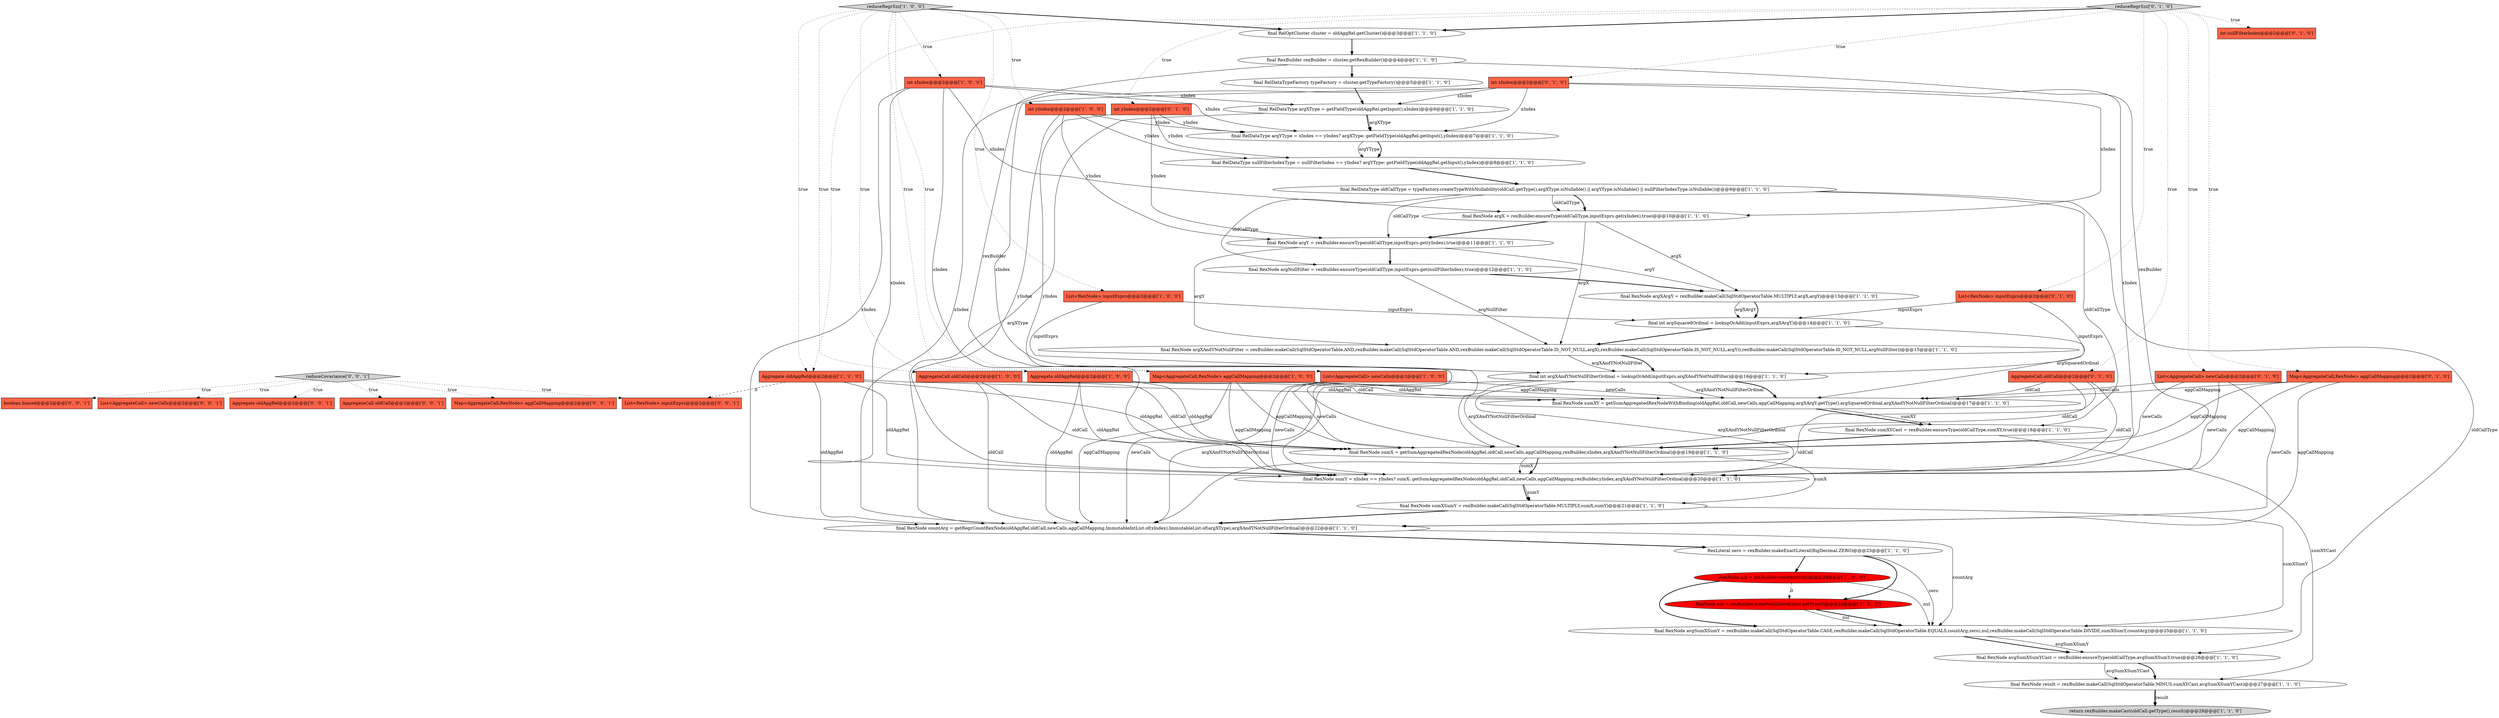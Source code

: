 digraph {
48 [style = filled, label = "Aggregate oldAggRel@@@2@@@['0', '0', '1']", fillcolor = tomato, shape = box image = "AAA0AAABBB3BBB"];
12 [style = filled, label = "final RexNode sumXY = getSumAggregatedRexNodeWithBinding(oldAggRel,oldCall,newCalls,aggCallMapping,argXArgY.getType(),argSquaredOrdinal,argXAndYNotNullFilterOrdinal)@@@17@@@['1', '1', '0']", fillcolor = white, shape = ellipse image = "AAA0AAABBB1BBB"];
24 [style = filled, label = "List<AggregateCall> newCalls@@@2@@@['1', '0', '0']", fillcolor = tomato, shape = box image = "AAA0AAABBB1BBB"];
33 [style = filled, label = "RexNode nul = rexBuilder.constantNull()@@@24@@@['1', '0', '0']", fillcolor = red, shape = ellipse image = "AAA1AAABBB1BBB"];
44 [style = filled, label = "AggregateCall oldCall@@@2@@@['0', '0', '1']", fillcolor = tomato, shape = box image = "AAA0AAABBB3BBB"];
25 [style = filled, label = "final RexNode countArg = getRegrCountRexNode(oldAggRel,oldCall,newCalls,aggCallMapping,ImmutableIntList.of(xIndex),ImmutableList.of(argXType),argXAndYNotNullFilterOrdinal)@@@22@@@['1', '1', '0']", fillcolor = white, shape = ellipse image = "AAA0AAABBB1BBB"];
34 [style = filled, label = "final RexNode result = rexBuilder.makeCall(SqlStdOperatorTable.MINUS,sumXYCast,avgSumXSumYCast)@@@27@@@['1', '1', '0']", fillcolor = white, shape = ellipse image = "AAA0AAABBB1BBB"];
35 [style = filled, label = "List<RexNode> inputExprs@@@2@@@['0', '1', '0']", fillcolor = tomato, shape = box image = "AAA0AAABBB2BBB"];
23 [style = filled, label = "final RexNode argXArgY = rexBuilder.makeCall(SqlStdOperatorTable.MULTIPLY,argX,argY)@@@13@@@['1', '1', '0']", fillcolor = white, shape = ellipse image = "AAA0AAABBB1BBB"];
29 [style = filled, label = "Map<AggregateCall,RexNode> aggCallMapping@@@2@@@['1', '0', '0']", fillcolor = tomato, shape = box image = "AAA0AAABBB1BBB"];
21 [style = filled, label = "final RelDataType argXType = getFieldType(oldAggRel.getInput(),xIndex)@@@6@@@['1', '1', '0']", fillcolor = white, shape = ellipse image = "AAA0AAABBB1BBB"];
43 [style = filled, label = "int yIndex@@@2@@@['0', '1', '0']", fillcolor = tomato, shape = box image = "AAA0AAABBB2BBB"];
47 [style = filled, label = "boolean biased@@@2@@@['0', '0', '1']", fillcolor = tomato, shape = box image = "AAA0AAABBB3BBB"];
20 [style = filled, label = "return rexBuilder.makeCast(oldCall.getType(),result)@@@28@@@['1', '1', '0']", fillcolor = lightgray, shape = ellipse image = "AAA0AAABBB1BBB"];
36 [style = filled, label = "AggregateCall oldCall@@@2@@@['0', '1', '0']", fillcolor = tomato, shape = box image = "AAA0AAABBB2BBB"];
6 [style = filled, label = "final RexNode avgSumXSumYCast = rexBuilder.ensureType(oldCallType,avgSumXSumY,true)@@@26@@@['1', '1', '0']", fillcolor = white, shape = ellipse image = "AAA0AAABBB1BBB"];
30 [style = filled, label = "Aggregate oldAggRel@@@2@@@['1', '0', '0']", fillcolor = tomato, shape = box image = "AAA0AAABBB1BBB"];
3 [style = filled, label = "final RexNode argX = rexBuilder.ensureType(oldCallType,inputExprs.get(xIndex),true)@@@10@@@['1', '1', '0']", fillcolor = white, shape = ellipse image = "AAA0AAABBB1BBB"];
10 [style = filled, label = "final RelDataType nullFilterIndexType = nullFilterIndex == yIndex? argYType: getFieldType(oldAggRel.getInput(),yIndex)@@@8@@@['1', '1', '0']", fillcolor = white, shape = ellipse image = "AAA0AAABBB1BBB"];
15 [style = filled, label = "final RelDataTypeFactory typeFactory = cluster.getTypeFactory()@@@5@@@['1', '1', '0']", fillcolor = white, shape = ellipse image = "AAA0AAABBB1BBB"];
39 [style = filled, label = "int xIndex@@@2@@@['0', '1', '0']", fillcolor = tomato, shape = box image = "AAA0AAABBB2BBB"];
41 [style = filled, label = "int nullFilterIndex@@@2@@@['0', '1', '0']", fillcolor = tomato, shape = box image = "AAA0AAABBB2BBB"];
1 [style = filled, label = "RexLiteral zero = rexBuilder.makeExactLiteral(BigDecimal.ZERO)@@@23@@@['1', '1', '0']", fillcolor = white, shape = ellipse image = "AAA0AAABBB1BBB"];
31 [style = filled, label = "final RexNode argNullFilter = rexBuilder.ensureType(oldCallType,inputExprs.get(nullFilterIndex),true)@@@12@@@['1', '1', '0']", fillcolor = white, shape = ellipse image = "AAA0AAABBB1BBB"];
38 [style = filled, label = "reduceRegrSzz['0', '1', '0']", fillcolor = lightgray, shape = diamond image = "AAA0AAABBB2BBB"];
2 [style = filled, label = "AggregateCall oldCall@@@2@@@['1', '0', '0']", fillcolor = tomato, shape = box image = "AAA0AAABBB1BBB"];
18 [style = filled, label = "final RexNode sumY = xIndex == yIndex? sumX: getSumAggregatedRexNode(oldAggRel,oldCall,newCalls,aggCallMapping,rexBuilder,yIndex,argXAndYNotNullFilterOrdinal)@@@20@@@['1', '1', '0']", fillcolor = white, shape = ellipse image = "AAA0AAABBB1BBB"];
28 [style = filled, label = "final RexNode sumX = getSumAggregatedRexNode(oldAggRel,oldCall,newCalls,aggCallMapping,rexBuilder,xIndex,argXAndYNotNullFilterOrdinal)@@@19@@@['1', '1', '0']", fillcolor = white, shape = ellipse image = "AAA0AAABBB1BBB"];
8 [style = filled, label = "final int argXAndYNotNullFilterOrdinal = lookupOrAdd(inputExprs,argXAndYNotNullFilter)@@@16@@@['1', '1', '0']", fillcolor = white, shape = ellipse image = "AAA0AAABBB1BBB"];
0 [style = filled, label = "final int argSquaredOrdinal = lookupOrAdd(inputExprs,argXArgY)@@@14@@@['1', '1', '0']", fillcolor = white, shape = ellipse image = "AAA0AAABBB1BBB"];
27 [style = filled, label = "reduceRegrSzz['1', '0', '0']", fillcolor = lightgray, shape = diamond image = "AAA0AAABBB1BBB"];
46 [style = filled, label = "List<AggregateCall> newCalls@@@2@@@['0', '0', '1']", fillcolor = tomato, shape = box image = "AAA0AAABBB3BBB"];
17 [style = filled, label = "final RexNode sumXSumY = rexBuilder.makeCall(SqlStdOperatorTable.MULTIPLY,sumX,sumY)@@@21@@@['1', '1', '0']", fillcolor = white, shape = ellipse image = "AAA0AAABBB1BBB"];
50 [style = filled, label = "List<RexNode> inputExprs@@@2@@@['0', '0', '1']", fillcolor = tomato, shape = box image = "AAA0AAABBB3BBB"];
32 [style = filled, label = "Aggregate oldAggRel@@@2@@@['1', '1', '0']", fillcolor = tomato, shape = box image = "AAA0AAABBB1BBB"];
26 [style = filled, label = "final RelDataType argYType = xIndex == yIndex? argXType: getFieldType(oldAggRel.getInput(),yIndex)@@@7@@@['1', '1', '0']", fillcolor = white, shape = ellipse image = "AAA0AAABBB1BBB"];
22 [style = filled, label = "final RexBuilder rexBuilder = cluster.getRexBuilder()@@@4@@@['1', '1', '0']", fillcolor = white, shape = ellipse image = "AAA0AAABBB1BBB"];
14 [style = filled, label = "final RexNode sumXYCast = rexBuilder.ensureType(oldCallType,sumXY,true)@@@18@@@['1', '1', '0']", fillcolor = white, shape = ellipse image = "AAA0AAABBB1BBB"];
16 [style = filled, label = "final RexNode argY = rexBuilder.ensureType(oldCallType,inputExprs.get(yIndex),true)@@@11@@@['1', '1', '0']", fillcolor = white, shape = ellipse image = "AAA0AAABBB1BBB"];
7 [style = filled, label = "int yIndex@@@2@@@['1', '0', '0']", fillcolor = tomato, shape = box image = "AAA0AAABBB1BBB"];
45 [style = filled, label = "reduceCovariance['0', '0', '1']", fillcolor = lightgray, shape = diamond image = "AAA0AAABBB3BBB"];
11 [style = filled, label = "final RelOptCluster cluster = oldAggRel.getCluster()@@@3@@@['1', '1', '0']", fillcolor = white, shape = ellipse image = "AAA0AAABBB1BBB"];
5 [style = filled, label = "final RexNode avgSumXSumY = rexBuilder.makeCall(SqlStdOperatorTable.CASE,rexBuilder.makeCall(SqlStdOperatorTable.EQUALS,countArg,zero),nul,rexBuilder.makeCall(SqlStdOperatorTable.DIVIDE,sumXSumY,countArg))@@@25@@@['1', '1', '0']", fillcolor = white, shape = ellipse image = "AAA0AAABBB1BBB"];
37 [style = filled, label = "RexNode nul = rexBuilder.makeNullLiteral(zero.getType())@@@24@@@['0', '1', '0']", fillcolor = red, shape = ellipse image = "AAA1AAABBB2BBB"];
42 [style = filled, label = "List<AggregateCall> newCalls@@@2@@@['0', '1', '0']", fillcolor = tomato, shape = box image = "AAA0AAABBB2BBB"];
4 [style = filled, label = "final RelDataType oldCallType = typeFactory.createTypeWithNullability(oldCall.getType(),argXType.isNullable() || argYType.isNullable() || nullFilterIndexType.isNullable())@@@9@@@['1', '1', '0']", fillcolor = white, shape = ellipse image = "AAA0AAABBB1BBB"];
19 [style = filled, label = "int xIndex@@@2@@@['1', '0', '0']", fillcolor = tomato, shape = box image = "AAA0AAABBB1BBB"];
40 [style = filled, label = "Map<AggregateCall,RexNode> aggCallMapping@@@2@@@['0', '1', '0']", fillcolor = tomato, shape = box image = "AAA0AAABBB2BBB"];
49 [style = filled, label = "Map<AggregateCall,RexNode> aggCallMapping@@@2@@@['0', '0', '1']", fillcolor = tomato, shape = box image = "AAA0AAABBB3BBB"];
13 [style = filled, label = "final RexNode argXAndYNotNullFilter = rexBuilder.makeCall(SqlStdOperatorTable.AND,rexBuilder.makeCall(SqlStdOperatorTable.AND,rexBuilder.makeCall(SqlStdOperatorTable.IS_NOT_NULL,argX),rexBuilder.makeCall(SqlStdOperatorTable.IS_NOT_NULL,argY)),rexBuilder.makeCall(SqlStdOperatorTable.IS_NOT_NULL,argNullFilter))@@@15@@@['1', '1', '0']", fillcolor = white, shape = ellipse image = "AAA0AAABBB1BBB"];
9 [style = filled, label = "List<RexNode> inputExprs@@@2@@@['1', '0', '0']", fillcolor = tomato, shape = box image = "AAA0AAABBB1BBB"];
17->25 [style = bold, label=""];
27->32 [style = dotted, label="true"];
1->5 [style = solid, label="zero"];
25->1 [style = bold, label=""];
22->15 [style = bold, label=""];
43->18 [style = solid, label="yIndex"];
34->20 [style = bold, label=""];
0->13 [style = bold, label=""];
26->10 [style = bold, label=""];
15->21 [style = bold, label=""];
38->41 [style = dotted, label="true"];
29->12 [style = solid, label="aggCallMapping"];
38->39 [style = dotted, label="true"];
30->12 [style = solid, label="oldAggRel"];
24->12 [style = solid, label="newCalls"];
19->3 [style = solid, label="xIndex"];
24->25 [style = solid, label="newCalls"];
14->28 [style = bold, label=""];
27->2 [style = dotted, label="true"];
16->23 [style = solid, label="argY"];
3->16 [style = bold, label=""];
27->19 [style = dotted, label="true"];
22->28 [style = solid, label="rexBuilder"];
32->25 [style = solid, label="oldAggRel"];
40->18 [style = solid, label="aggCallMapping"];
19->21 [style = solid, label="xIndex"];
39->26 [style = solid, label="xIndex"];
37->5 [style = bold, label=""];
21->26 [style = bold, label=""];
18->17 [style = solid, label="sumY"];
1->33 [style = bold, label=""];
33->37 [style = dashed, label="0"];
0->12 [style = solid, label="argSquaredOrdinal"];
5->6 [style = solid, label="avgSumXSumY"];
8->12 [style = solid, label="argXAndYNotNullFilterOrdinal"];
27->9 [style = dotted, label="true"];
28->17 [style = solid, label="sumX"];
21->26 [style = solid, label="argXType"];
40->28 [style = solid, label="aggCallMapping"];
2->25 [style = solid, label="oldCall"];
38->40 [style = dotted, label="true"];
9->8 [style = solid, label="inputExprs"];
19->28 [style = solid, label="xIndex"];
7->16 [style = solid, label="yIndex"];
29->25 [style = solid, label="aggCallMapping"];
4->3 [style = bold, label=""];
19->25 [style = solid, label="xIndex"];
28->18 [style = bold, label=""];
38->11 [style = bold, label=""];
8->25 [style = solid, label="argXAndYNotNullFilterOrdinal"];
28->18 [style = solid, label="sumX"];
43->16 [style = solid, label="yIndex"];
8->18 [style = solid, label="argXAndYNotNullFilterOrdinal"];
27->24 [style = dotted, label="true"];
45->44 [style = dotted, label="true"];
32->12 [style = solid, label="oldAggRel"];
19->26 [style = solid, label="xIndex"];
14->34 [style = solid, label="sumXYCast"];
45->50 [style = dotted, label="true"];
24->18 [style = solid, label="newCalls"];
35->8 [style = solid, label="inputExprs"];
45->49 [style = dotted, label="true"];
2->12 [style = solid, label="oldCall"];
29->28 [style = solid, label="aggCallMapping"];
45->48 [style = dotted, label="true"];
30->25 [style = solid, label="oldAggRel"];
17->5 [style = solid, label="sumXSumY"];
5->6 [style = bold, label=""];
7->18 [style = solid, label="yIndex"];
27->11 [style = bold, label=""];
27->29 [style = dotted, label="true"];
42->18 [style = solid, label="newCalls"];
7->26 [style = solid, label="yIndex"];
12->14 [style = bold, label=""];
26->10 [style = solid, label="argYType"];
30->18 [style = solid, label="oldAggRel"];
4->31 [style = solid, label="oldCallType"];
32->28 [style = solid, label="oldAggRel"];
33->5 [style = solid, label="nul"];
39->3 [style = solid, label="xIndex"];
38->42 [style = dotted, label="true"];
42->12 [style = solid, label="newCalls"];
42->28 [style = solid, label="newCalls"];
30->28 [style = solid, label="oldAggRel"];
6->34 [style = bold, label=""];
36->25 [style = solid, label="oldCall"];
45->46 [style = dotted, label="true"];
21->25 [style = solid, label="argXType"];
35->0 [style = solid, label="inputExprs"];
39->25 [style = solid, label="xIndex"];
9->0 [style = solid, label="inputExprs"];
34->20 [style = solid, label="result"];
38->32 [style = dotted, label="true"];
39->28 [style = solid, label="xIndex"];
43->26 [style = solid, label="yIndex"];
33->5 [style = bold, label=""];
22->18 [style = solid, label="rexBuilder"];
23->0 [style = bold, label=""];
4->3 [style = solid, label="oldCallType"];
6->34 [style = solid, label="avgSumXSumYCast"];
39->18 [style = solid, label="xIndex"];
40->25 [style = solid, label="aggCallMapping"];
4->6 [style = solid, label="oldCallType"];
36->28 [style = solid, label="oldCall"];
16->31 [style = bold, label=""];
32->50 [style = dashed, label="0"];
3->23 [style = solid, label="argX"];
11->22 [style = bold, label=""];
13->8 [style = solid, label="argXAndYNotNullFilter"];
32->18 [style = solid, label="oldAggRel"];
8->28 [style = solid, label="argXAndYNotNullFilterOrdinal"];
29->18 [style = solid, label="aggCallMapping"];
3->13 [style = solid, label="argX"];
4->16 [style = solid, label="oldCallType"];
45->47 [style = dotted, label="true"];
8->12 [style = bold, label=""];
38->36 [style = dotted, label="true"];
25->5 [style = solid, label="countArg"];
1->37 [style = bold, label=""];
31->23 [style = bold, label=""];
39->21 [style = solid, label="xIndex"];
37->5 [style = solid, label="nul"];
2->28 [style = solid, label="oldCall"];
23->0 [style = solid, label="argXArgY"];
18->17 [style = bold, label=""];
4->14 [style = solid, label="oldCallType"];
40->12 [style = solid, label="aggCallMapping"];
16->13 [style = solid, label="argY"];
36->18 [style = solid, label="oldCall"];
7->10 [style = solid, label="yIndex"];
27->30 [style = dotted, label="true"];
12->14 [style = solid, label="sumXY"];
27->7 [style = dotted, label="true"];
38->43 [style = dotted, label="true"];
2->18 [style = solid, label="oldCall"];
38->35 [style = dotted, label="true"];
31->13 [style = solid, label="argNullFilter"];
10->4 [style = bold, label=""];
13->8 [style = bold, label=""];
42->25 [style = solid, label="newCalls"];
19->18 [style = solid, label="xIndex"];
43->10 [style = solid, label="yIndex"];
36->12 [style = solid, label="oldCall"];
24->28 [style = solid, label="newCalls"];
}
